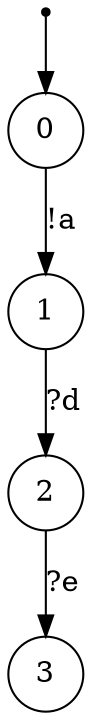 digraph {
 node [shape=point] ENTRY
 node [shape=circle]
 ENTRY -> 0
0 -> 1 [label="!a"]
1 -> 2 [label="?d"]
2 -> 3 [label="?e"]
}